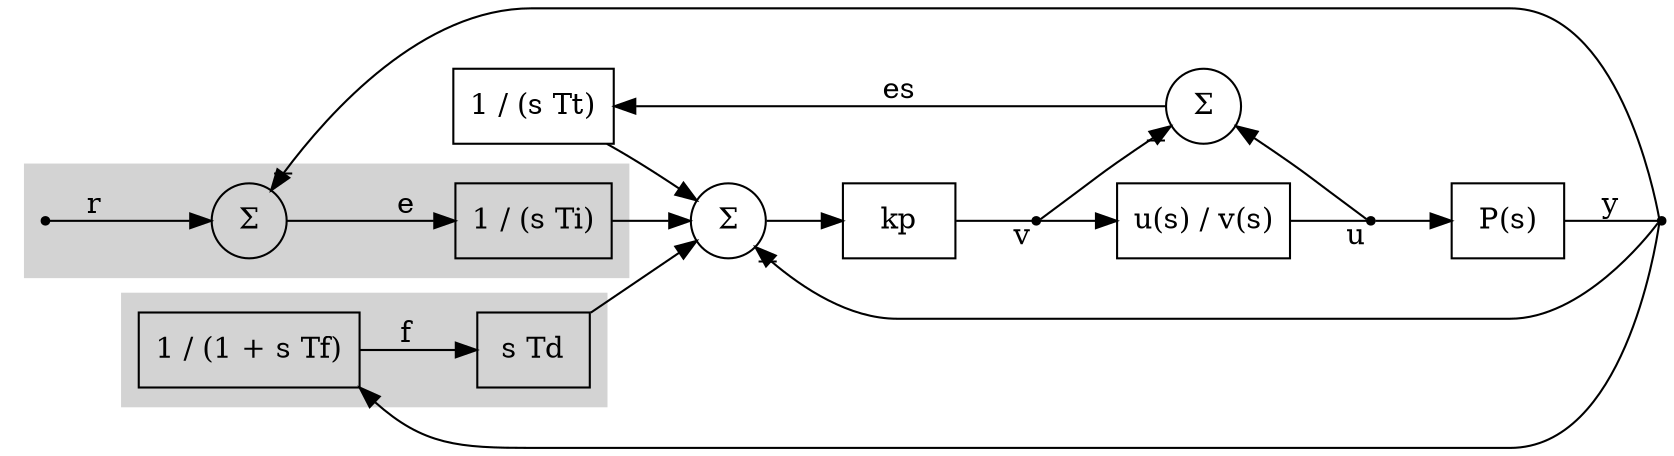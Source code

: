 digraph g {

    rankdir=LR;
    style=filled;     // DEBUG
    color=lightgrey;  // DEBUG

    subgraph cluster_0 {
        D      [shape=record, label=<s Td>];
        filter [shape=record, label=<1 / (1 + s Tf)>];
    }

    subgraph cluster_1 {
        r     [shape=point];
        sumIt [shape=circle, label=<&#931;>];
        Ii    [shape=record, label="1 / (s Ti)"];
    }

    sum_gain [shape=circle, label=<&#931;>];
    gain     [shape=record, label=<kp>];
    v        [shape=point];
    actuator [shape=record, label=<u(s) / v(s)>];
    u        [shape=point,  label=<u>];
    process  [shape=record, label=<P(s)>];
    y        [shape=point];
    It       [shape=record, label=<1 / (s Tt)>];
    sum_es   [shape=circle, label=<&#931;>];

    actuator -> u        [arrowhead=none, headlabel=<u>];
    filter   -> D        [label=<f>];
    gain     -> v        [arrowhead=none, headlabel=<v>];
    u        -> process  [];
    v        -> actuator [];

    D        -> sum_gain [];
    It       -> sum_gain [];
    Ii       -> sum_gain [];
    sum_gain -> gain     [];

    r        -> sumIt    [label=<r>];
    sumIt    -> Ii       [label=<e>];

    It       -> sum_es   [dir=back, label=<es>];
    sum_es   -> u        [dir=back];
    v        -> sum_es   [headlabel=<&#8722;>];

    process  -> y        [arrowhead=none, label=<y>, weight=2];
    filter   -> y        [dir=back, tailport=se];
    sum_gain -> y        [dir=back, taillabel=<&#8722;>];
    sumIt    -> y        [dir=back, taillabel=<&#8722;>];

}
